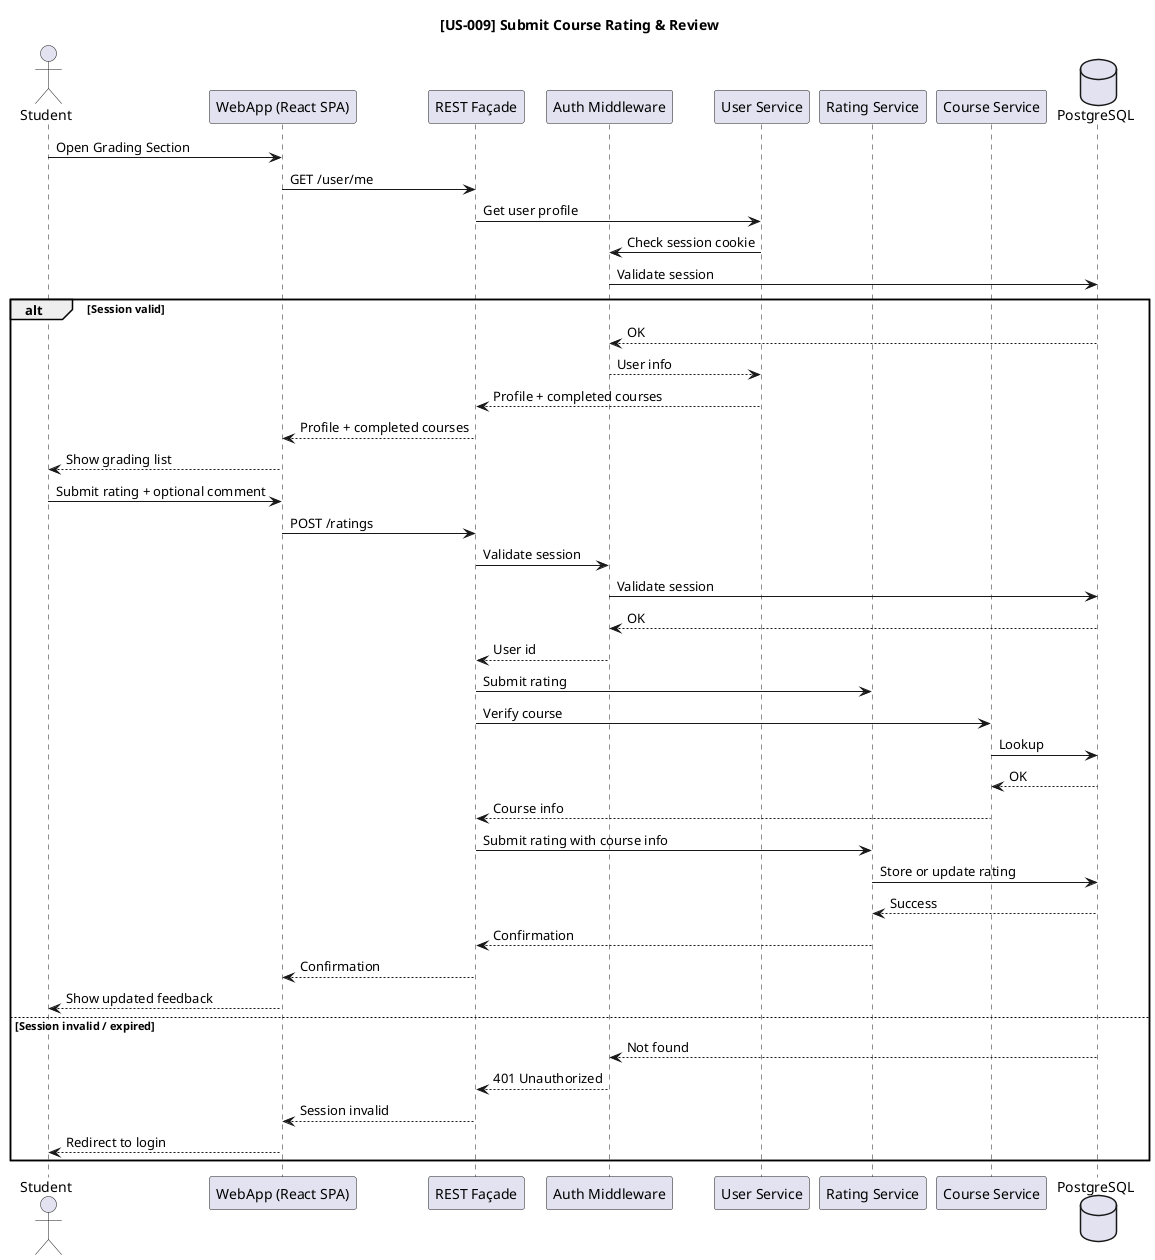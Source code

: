 @startuml sequence-us009-rate-course
title [US-009] Submit Course Rating & Review

actor Student
participant "WebApp (React SPA)" as WebApp
participant "REST Façade" as RestFacade
participant "Auth Middleware" as Auth
participant "User Service" as UserService
participant "Rating Service" as RatingService
participant "Course Service" as CourseService
database "PostgreSQL" as DB

Student -> WebApp : Open Grading Section
WebApp -> RestFacade : GET /user/me
RestFacade -> UserService : Get user profile
UserService -> Auth : Check session cookie
Auth -> DB : Validate session

alt Session valid
  DB --> Auth : OK
  Auth --> UserService : User info
  UserService --> RestFacade : Profile + completed courses
  RestFacade --> WebApp : Profile + completed courses
  WebApp --> Student : Show grading list

  Student -> WebApp : Submit rating + optional comment
  WebApp -> RestFacade : POST /ratings
  RestFacade -> Auth : Validate session
  Auth -> DB : Validate session
  DB --> Auth : OK
  Auth --> RestFacade : User id

  RestFacade -> RatingService : Submit rating
  RestFacade -> CourseService : Verify course
  CourseService -> DB : Lookup
  DB --> CourseService : OK
  CourseService --> RestFacade : Course info

  RestFacade -> RatingService : Submit rating with course info
  RatingService -> DB : Store or update rating
  DB --> RatingService : Success
  RatingService --> RestFacade : Confirmation
  RestFacade --> WebApp : Confirmation
  WebApp --> Student : Show updated feedback

else Session invalid / expired
  DB --> Auth : Not found
  Auth --> RestFacade : 401 Unauthorized
  RestFacade --> WebApp : Session invalid
  WebApp --> Student : Redirect to login
end

@enduml